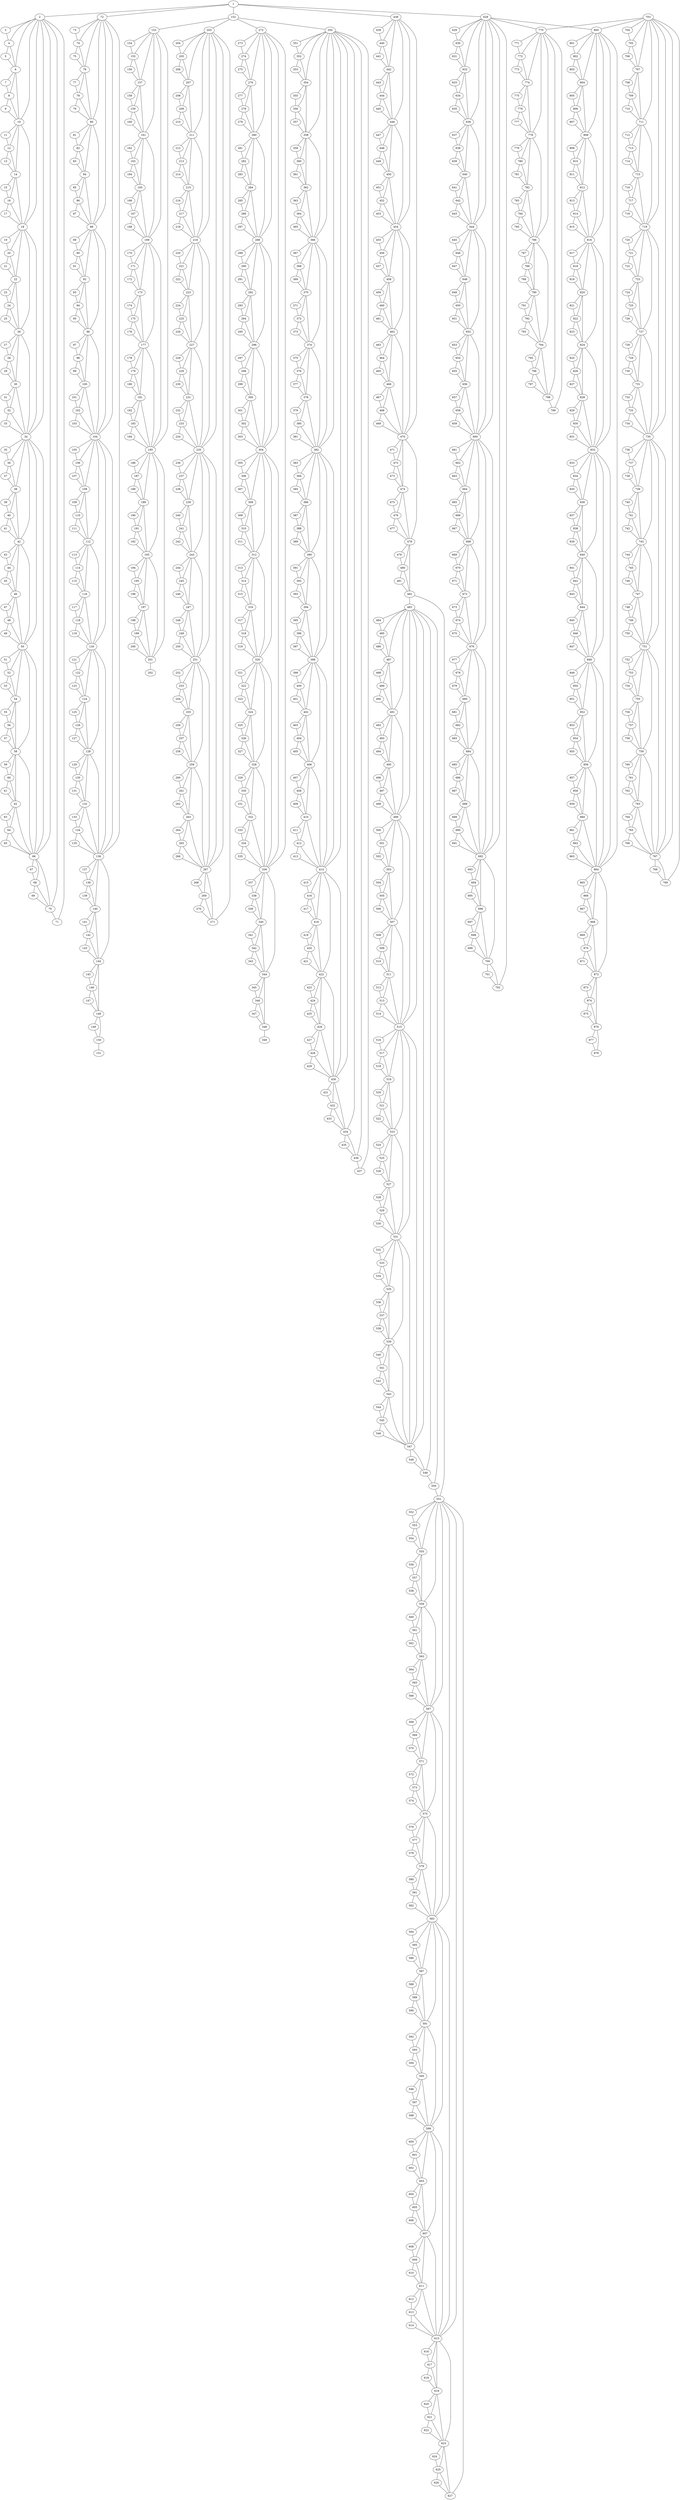 graph somegraph {
	1;
	2;
	3;
	4;
	5;
	6;
	7;
	8;
	9;
	10;
	11;
	12;
	13;
	14;
	15;
	16;
	17;
	18;
	19;
	20;
	21;
	22;
	23;
	24;
	25;
	26;
	27;
	28;
	29;
	30;
	31;
	32;
	33;
	34;
	35;
	36;
	37;
	38;
	39;
	40;
	41;
	42;
	43;
	44;
	45;
	46;
	47;
	48;
	49;
	50;
	51;
	52;
	53;
	54;
	55;
	56;
	57;
	58;
	59;
	60;
	61;
	62;
	63;
	64;
	65;
	66;
	67;
	68;
	69;
	70;
	71;
	72;
	73;
	74;
	75;
	76;
	77;
	78;
	79;
	80;
	81;
	82;
	83;
	84;
	85;
	86;
	87;
	88;
	89;
	90;
	91;
	92;
	93;
	94;
	95;
	96;
	97;
	98;
	99;
	100;
	101;
	102;
	103;
	104;
	105;
	106;
	107;
	108;
	109;
	110;
	111;
	112;
	113;
	114;
	115;
	116;
	117;
	118;
	119;
	120;
	121;
	122;
	123;
	124;
	125;
	126;
	127;
	128;
	129;
	130;
	131;
	132;
	133;
	134;
	135;
	136;
	137;
	138;
	139;
	140;
	141;
	142;
	143;
	144;
	145;
	146;
	147;
	148;
	149;
	150;
	151;
	152;
	153;
	154;
	155;
	156;
	157;
	158;
	159;
	160;
	161;
	162;
	163;
	164;
	165;
	166;
	167;
	168;
	169;
	170;
	171;
	172;
	173;
	174;
	175;
	176;
	177;
	178;
	179;
	180;
	181;
	182;
	183;
	184;
	185;
	186;
	187;
	188;
	189;
	190;
	191;
	192;
	193;
	194;
	195;
	196;
	197;
	198;
	199;
	200;
	201;
	202;
	203;
	204;
	205;
	206;
	207;
	208;
	209;
	210;
	211;
	212;
	213;
	214;
	215;
	216;
	217;
	218;
	219;
	220;
	221;
	222;
	223;
	224;
	225;
	226;
	227;
	228;
	229;
	230;
	231;
	232;
	233;
	234;
	235;
	236;
	237;
	238;
	239;
	240;
	241;
	242;
	243;
	244;
	245;
	246;
	247;
	248;
	249;
	250;
	251;
	252;
	253;
	254;
	255;
	256;
	257;
	258;
	259;
	260;
	261;
	262;
	263;
	264;
	265;
	266;
	267;
	268;
	269;
	270;
	271;
	272;
	273;
	274;
	275;
	276;
	277;
	278;
	279;
	280;
	281;
	282;
	283;
	284;
	285;
	286;
	287;
	288;
	289;
	290;
	291;
	292;
	293;
	294;
	295;
	296;
	297;
	298;
	299;
	300;
	301;
	302;
	303;
	304;
	305;
	306;
	307;
	308;
	309;
	310;
	311;
	312;
	313;
	314;
	315;
	316;
	317;
	318;
	319;
	320;
	321;
	322;
	323;
	324;
	325;
	326;
	327;
	328;
	329;
	330;
	331;
	332;
	333;
	334;
	335;
	336;
	337;
	338;
	339;
	340;
	341;
	342;
	343;
	344;
	345;
	346;
	347;
	348;
	349;
	350;
	351;
	352;
	353;
	354;
	355;
	356;
	357;
	358;
	359;
	360;
	361;
	362;
	363;
	364;
	365;
	366;
	367;
	368;
	369;
	370;
	371;
	372;
	373;
	374;
	375;
	376;
	377;
	378;
	379;
	380;
	381;
	382;
	383;
	384;
	385;
	386;
	387;
	388;
	389;
	390;
	391;
	392;
	393;
	394;
	395;
	396;
	397;
	398;
	399;
	400;
	401;
	402;
	403;
	404;
	405;
	406;
	407;
	408;
	409;
	410;
	411;
	412;
	413;
	414;
	415;
	416;
	417;
	418;
	419;
	420;
	421;
	422;
	423;
	424;
	425;
	426;
	427;
	428;
	429;
	430;
	431;
	432;
	433;
	434;
	435;
	436;
	437;
	438;
	439;
	440;
	441;
	442;
	443;
	444;
	445;
	446;
	447;
	448;
	449;
	450;
	451;
	452;
	453;
	454;
	455;
	456;
	457;
	458;
	459;
	460;
	461;
	462;
	463;
	464;
	465;
	466;
	467;
	468;
	469;
	470;
	471;
	472;
	473;
	474;
	475;
	476;
	477;
	478;
	479;
	480;
	481;
	482;
	483;
	484;
	485;
	486;
	487;
	488;
	489;
	490;
	491;
	492;
	493;
	494;
	495;
	496;
	497;
	498;
	499;
	500;
	501;
	502;
	503;
	504;
	505;
	506;
	507;
	508;
	509;
	510;
	511;
	512;
	513;
	514;
	515;
	516;
	517;
	518;
	519;
	520;
	521;
	522;
	523;
	524;
	525;
	526;
	527;
	528;
	529;
	530;
	531;
	532;
	533;
	534;
	535;
	536;
	537;
	538;
	539;
	540;
	541;
	542;
	543;
	544;
	545;
	546;
	547;
	548;
	549;
	550;
	551;
	552;
	553;
	554;
	555;
	556;
	557;
	558;
	559;
	560;
	561;
	562;
	563;
	564;
	565;
	566;
	567;
	568;
	569;
	570;
	571;
	572;
	573;
	574;
	575;
	576;
	577;
	578;
	579;
	580;
	581;
	582;
	583;
	584;
	585;
	586;
	587;
	588;
	589;
	590;
	591;
	592;
	593;
	594;
	595;
	596;
	597;
	598;
	599;
	600;
	601;
	602;
	603;
	604;
	605;
	606;
	607;
	608;
	609;
	610;
	611;
	612;
	613;
	614;
	615;
	616;
	617;
	618;
	619;
	620;
	621;
	622;
	623;
	624;
	625;
	626;
	627;
	628;
	629;
	630;
	631;
	632;
	633;
	634;
	635;
	636;
	637;
	638;
	639;
	640;
	641;
	642;
	643;
	644;
	645;
	646;
	647;
	648;
	649;
	650;
	651;
	652;
	653;
	654;
	655;
	656;
	657;
	658;
	659;
	660;
	661;
	662;
	663;
	664;
	665;
	666;
	667;
	668;
	669;
	670;
	671;
	672;
	673;
	674;
	675;
	676;
	677;
	678;
	679;
	680;
	681;
	682;
	683;
	684;
	685;
	686;
	687;
	688;
	689;
	690;
	691;
	692;
	693;
	694;
	695;
	696;
	697;
	698;
	699;
	700;
	701;
	702;
	703;
	704;
	705;
	706;
	707;
	708;
	709;
	710;
	711;
	712;
	713;
	714;
	715;
	716;
	717;
	718;
	719;
	720;
	721;
	722;
	723;
	724;
	725;
	726;
	727;
	728;
	729;
	730;
	731;
	732;
	733;
	734;
	735;
	736;
	737;
	738;
	739;
	740;
	741;
	742;
	743;
	744;
	745;
	746;
	747;
	748;
	749;
	750;
	751;
	752;
	753;
	754;
	755;
	756;
	757;
	758;
	759;
	760;
	761;
	762;
	763;
	764;
	765;
	766;
	767;
	768;
	769;
	770;
	771;
	772;
	773;
	774;
	775;
	776;
	777;
	778;
	779;
	780;
	781;
	782;
	783;
	784;
	785;
	786;
	787;
	788;
	789;
	790;
	791;
	792;
	793;
	794;
	795;
	796;
	797;
	798;
	799;
	800;
	801;
	802;
	803;
	804;
	805;
	806;
	807;
	808;
	809;
	810;
	811;
	812;
	813;
	814;
	815;
	816;
	817;
	818;
	819;
	820;
	821;
	822;
	823;
	824;
	825;
	826;
	827;
	828;
	829;
	830;
	831;
	832;
	833;
	834;
	835;
	836;
	837;
	838;
	839;
	840;
	841;
	842;
	843;
	844;
	845;
	846;
	847;
	848;
	849;
	850;
	851;
	852;
	853;
	854;
	855;
	856;
	857;
	858;
	859;
	860;
	861;
	862;
	863;
	864;
	865;
	866;
	867;
	868;
	869;
	870;
	871;
	872;
	873;
	874;
	875;
	876;
	877;
	878;

	1--2;
	1--72;
	1--152;
	1--438;
	1--628;
	2--66;
	2--34;
	2--18;
	2--10;
	2--6;
	2--4;
	2--70;
	2--3;
	2--71;
	3--4;
	4--6;
	4--5;
	5--6;
	6--10;
	6--8;
	6--7;
	7--8;
	8--10;
	8--9;
	9--10;
	10--18;
	10--14;
	10--12;
	10--11;
	11--12;
	12--14;
	12--13;
	13--14;
	14--18;
	14--16;
	14--15;
	15--16;
	16--18;
	16--17;
	17--18;
	18--34;
	18--26;
	18--22;
	18--20;
	18--19;
	19--20;
	20--22;
	20--21;
	21--22;
	22--26;
	22--24;
	22--23;
	23--24;
	24--26;
	24--25;
	25--26;
	26--34;
	26--30;
	26--28;
	26--27;
	27--28;
	28--30;
	28--29;
	29--30;
	30--34;
	30--32;
	30--31;
	31--32;
	32--34;
	32--33;
	33--34;
	34--66;
	34--50;
	34--42;
	34--38;
	34--36;
	34--35;
	35--36;
	36--38;
	36--37;
	37--38;
	38--42;
	38--40;
	38--39;
	39--40;
	40--42;
	40--41;
	41--42;
	42--50;
	42--46;
	42--44;
	42--43;
	43--44;
	44--46;
	44--45;
	45--46;
	46--50;
	46--48;
	46--47;
	47--48;
	48--50;
	48--49;
	49--50;
	50--66;
	50--58;
	50--54;
	50--52;
	50--51;
	51--52;
	52--54;
	52--53;
	53--54;
	54--58;
	54--56;
	54--55;
	55--56;
	56--58;
	56--57;
	57--58;
	58--66;
	58--62;
	58--60;
	58--59;
	59--60;
	60--62;
	60--61;
	61--62;
	62--66;
	62--64;
	62--63;
	63--64;
	64--66;
	64--65;
	65--66;
	66--70;
	66--68;
	66--67;
	67--68;
	68--70;
	68--69;
	69--70;
	70--71;
	72--73;
	72--74;
	72--76;
	72--80;
	72--88;
	72--104;
	72--136;
	73--74;
	74--75;
	74--76;
	75--76;
	76--77;
	76--78;
	76--80;
	77--78;
	78--79;
	78--80;
	79--80;
	80--81;
	80--82;
	80--84;
	80--88;
	81--82;
	82--83;
	82--84;
	83--84;
	84--85;
	84--86;
	84--88;
	85--86;
	86--87;
	86--88;
	87--88;
	88--89;
	88--90;
	88--92;
	88--96;
	88--104;
	89--90;
	90--91;
	90--92;
	91--92;
	92--93;
	92--94;
	92--96;
	93--94;
	94--95;
	94--96;
	95--96;
	96--97;
	96--98;
	96--100;
	96--104;
	97--98;
	98--99;
	98--100;
	99--100;
	100--101;
	100--102;
	100--104;
	101--102;
	102--103;
	102--104;
	103--104;
	104--105;
	104--106;
	104--108;
	104--112;
	104--120;
	104--136;
	105--106;
	106--107;
	106--108;
	107--108;
	108--109;
	108--110;
	108--112;
	109--110;
	110--111;
	110--112;
	111--112;
	112--113;
	112--114;
	112--116;
	112--120;
	113--114;
	114--115;
	114--116;
	115--116;
	116--117;
	116--118;
	116--120;
	117--118;
	118--119;
	118--120;
	119--120;
	120--121;
	120--122;
	120--124;
	120--128;
	120--136;
	121--122;
	122--123;
	122--124;
	123--124;
	124--125;
	124--126;
	124--128;
	125--126;
	126--127;
	126--128;
	127--128;
	128--129;
	128--130;
	128--132;
	128--136;
	129--130;
	130--131;
	130--132;
	131--132;
	132--133;
	132--134;
	132--136;
	133--134;
	134--135;
	134--136;
	135--136;
	136--137;
	136--138;
	136--140;
	136--144;
	137--138;
	138--139;
	138--140;
	139--140;
	140--141;
	140--142;
	140--144;
	141--142;
	142--143;
	142--144;
	143--144;
	144--145;
	144--146;
	144--148;
	145--146;
	146--147;
	146--148;
	147--148;
	148--149;
	148--150;
	149--150;
	150--151;
	152--153;
	152--203;
	152--272;
	152--350;
	153--185;
	153--169;
	153--161;
	153--157;
	153--155;
	153--154;
	154--155;
	155--157;
	155--156;
	156--157;
	157--161;
	157--159;
	157--158;
	158--159;
	159--161;
	159--160;
	160--161;
	161--169;
	161--165;
	161--163;
	161--162;
	162--163;
	163--165;
	163--164;
	164--165;
	165--169;
	165--167;
	165--166;
	166--167;
	167--169;
	167--168;
	168--169;
	169--185;
	169--177;
	169--173;
	169--171;
	169--170;
	170--171;
	171--173;
	171--172;
	172--173;
	173--177;
	173--175;
	173--174;
	174--175;
	175--177;
	175--176;
	176--177;
	177--185;
	177--181;
	177--179;
	177--178;
	178--179;
	179--181;
	179--180;
	180--181;
	181--185;
	181--183;
	181--182;
	182--183;
	183--185;
	183--184;
	184--185;
	185--201;
	185--193;
	185--189;
	185--187;
	185--186;
	186--187;
	187--189;
	187--188;
	188--189;
	189--193;
	189--191;
	189--190;
	190--191;
	191--193;
	191--192;
	192--193;
	193--201;
	193--197;
	193--195;
	193--194;
	194--195;
	195--197;
	195--196;
	196--197;
	197--201;
	197--199;
	197--198;
	198--199;
	199--201;
	199--200;
	200--201;
	201--202;
	203--204;
	203--271;
	203--205;
	203--207;
	203--211;
	203--219;
	203--235;
	203--267;
	204--205;
	205--206;
	205--207;
	206--207;
	207--208;
	207--209;
	207--211;
	208--209;
	209--210;
	209--211;
	210--211;
	211--212;
	211--213;
	211--215;
	211--219;
	212--213;
	213--214;
	213--215;
	214--215;
	215--216;
	215--217;
	215--219;
	216--217;
	217--218;
	217--219;
	218--219;
	219--220;
	219--221;
	219--223;
	219--227;
	219--235;
	220--221;
	221--222;
	221--223;
	222--223;
	223--224;
	223--225;
	223--227;
	224--225;
	225--226;
	225--227;
	226--227;
	227--228;
	227--229;
	227--231;
	227--235;
	228--229;
	229--230;
	229--231;
	230--231;
	231--232;
	231--233;
	231--235;
	232--233;
	233--234;
	233--235;
	234--235;
	235--236;
	235--237;
	235--239;
	235--243;
	235--251;
	235--267;
	236--237;
	237--238;
	237--239;
	238--239;
	239--240;
	239--241;
	239--243;
	240--241;
	241--242;
	241--243;
	242--243;
	243--244;
	243--245;
	243--247;
	243--251;
	244--245;
	245--246;
	245--247;
	246--247;
	247--248;
	247--249;
	247--251;
	248--249;
	249--250;
	249--251;
	250--251;
	251--252;
	251--253;
	251--255;
	251--259;
	251--267;
	252--253;
	253--254;
	253--255;
	254--255;
	255--256;
	255--257;
	255--259;
	256--257;
	257--258;
	257--259;
	258--259;
	259--260;
	259--261;
	259--263;
	259--267;
	260--261;
	261--262;
	261--263;
	262--263;
	263--264;
	263--265;
	263--267;
	264--265;
	265--266;
	265--267;
	266--267;
	267--268;
	267--269;
	267--271;
	268--269;
	269--270;
	269--271;
	270--271;
	272--336;
	272--304;
	272--288;
	272--280;
	272--276;
	272--274;
	272--273;
	273--274;
	274--276;
	274--275;
	275--276;
	276--280;
	276--278;
	276--277;
	277--278;
	278--280;
	278--279;
	279--280;
	280--288;
	280--284;
	280--282;
	280--281;
	281--282;
	282--284;
	282--283;
	283--284;
	284--288;
	284--286;
	284--285;
	285--286;
	286--288;
	286--287;
	287--288;
	288--304;
	288--296;
	288--292;
	288--290;
	288--289;
	289--290;
	290--292;
	290--291;
	291--292;
	292--296;
	292--294;
	292--293;
	293--294;
	294--296;
	294--295;
	295--296;
	296--304;
	296--300;
	296--298;
	296--297;
	297--298;
	298--300;
	298--299;
	299--300;
	300--304;
	300--302;
	300--301;
	301--302;
	302--304;
	302--303;
	303--304;
	304--336;
	304--320;
	304--312;
	304--308;
	304--306;
	304--305;
	305--306;
	306--308;
	306--307;
	307--308;
	308--312;
	308--310;
	308--309;
	309--310;
	310--312;
	310--311;
	311--312;
	312--320;
	312--316;
	312--314;
	312--313;
	313--314;
	314--316;
	314--315;
	315--316;
	316--320;
	316--318;
	316--317;
	317--318;
	318--320;
	318--319;
	319--320;
	320--336;
	320--328;
	320--324;
	320--322;
	320--321;
	321--322;
	322--324;
	322--323;
	323--324;
	324--328;
	324--326;
	324--325;
	325--326;
	326--328;
	326--327;
	327--328;
	328--336;
	328--332;
	328--330;
	328--329;
	329--330;
	330--332;
	330--331;
	331--332;
	332--336;
	332--334;
	332--333;
	333--334;
	334--336;
	334--335;
	335--336;
	336--344;
	336--340;
	336--338;
	336--337;
	337--338;
	338--340;
	338--339;
	339--340;
	340--344;
	340--342;
	340--341;
	341--342;
	342--344;
	342--343;
	343--344;
	344--348;
	344--346;
	344--345;
	345--346;
	346--348;
	346--347;
	347--348;
	348--349;
	350--351;
	350--437;
	350--352;
	350--436;
	350--354;
	350--434;
	350--358;
	350--430;
	350--366;
	350--382;
	350--414;
	351--352;
	352--353;
	352--354;
	353--354;
	354--355;
	354--356;
	354--358;
	355--356;
	356--357;
	356--358;
	357--358;
	358--359;
	358--360;
	358--362;
	358--366;
	359--360;
	360--361;
	360--362;
	361--362;
	362--363;
	362--364;
	362--366;
	363--364;
	364--365;
	364--366;
	365--366;
	366--367;
	366--368;
	366--370;
	366--374;
	366--382;
	367--368;
	368--369;
	368--370;
	369--370;
	370--371;
	370--372;
	370--374;
	371--372;
	372--373;
	372--374;
	373--374;
	374--375;
	374--376;
	374--378;
	374--382;
	375--376;
	376--377;
	376--378;
	377--378;
	378--379;
	378--380;
	378--382;
	379--380;
	380--381;
	380--382;
	381--382;
	382--383;
	382--384;
	382--386;
	382--390;
	382--398;
	382--414;
	383--384;
	384--385;
	384--386;
	385--386;
	386--387;
	386--388;
	386--390;
	387--388;
	388--389;
	388--390;
	389--390;
	390--391;
	390--392;
	390--394;
	390--398;
	391--392;
	392--393;
	392--394;
	393--394;
	394--395;
	394--396;
	394--398;
	395--396;
	396--397;
	396--398;
	397--398;
	398--399;
	398--400;
	398--402;
	398--406;
	398--414;
	399--400;
	400--401;
	400--402;
	401--402;
	402--403;
	402--404;
	402--406;
	403--404;
	404--405;
	404--406;
	405--406;
	406--407;
	406--408;
	406--410;
	406--414;
	407--408;
	408--409;
	408--410;
	409--410;
	410--411;
	410--412;
	410--414;
	411--412;
	412--413;
	412--414;
	413--414;
	414--415;
	414--416;
	414--418;
	414--422;
	414--430;
	415--416;
	416--417;
	416--418;
	417--418;
	418--419;
	418--420;
	418--422;
	419--420;
	420--421;
	420--422;
	421--422;
	422--423;
	422--424;
	422--426;
	422--430;
	423--424;
	424--425;
	424--426;
	425--426;
	426--427;
	426--428;
	426--430;
	427--428;
	428--429;
	428--430;
	429--430;
	430--431;
	430--432;
	430--434;
	431--432;
	432--433;
	432--434;
	433--434;
	434--435;
	434--436;
	435--436;
	436--437;
	438--470;
	438--454;
	438--446;
	438--442;
	438--440;
	438--439;
	439--440;
	440--442;
	440--441;
	441--442;
	442--446;
	442--444;
	442--443;
	443--444;
	444--446;
	444--445;
	445--446;
	446--454;
	446--450;
	446--448;
	446--447;
	447--448;
	448--450;
	448--449;
	449--450;
	450--454;
	450--452;
	450--451;
	451--452;
	452--454;
	452--453;
	453--454;
	454--470;
	454--462;
	454--458;
	454--456;
	454--455;
	455--456;
	456--458;
	456--457;
	457--458;
	458--462;
	458--460;
	458--459;
	459--460;
	460--462;
	460--461;
	461--462;
	462--470;
	462--466;
	462--464;
	462--463;
	463--464;
	464--466;
	464--465;
	465--466;
	466--470;
	466--468;
	466--467;
	467--468;
	468--470;
	468--469;
	469--470;
	470--478;
	470--474;
	470--472;
	470--471;
	471--472;
	472--474;
	472--473;
	473--474;
	474--478;
	474--476;
	474--475;
	475--476;
	476--478;
	476--477;
	477--478;
	478--482;
	478--480;
	478--479;
	479--480;
	480--482;
	480--481;
	481--482;
	482--483;
	482--551;
	483--547;
	483--515;
	483--499;
	483--491;
	483--487;
	483--485;
	483--549;
	483--484;
	483--550;
	484--485;
	485--487;
	485--486;
	486--487;
	487--491;
	487--489;
	487--488;
	488--489;
	489--491;
	489--490;
	490--491;
	491--499;
	491--495;
	491--493;
	491--492;
	492--493;
	493--495;
	493--494;
	494--495;
	495--499;
	495--497;
	495--496;
	496--497;
	497--499;
	497--498;
	498--499;
	499--515;
	499--507;
	499--503;
	499--501;
	499--500;
	500--501;
	501--503;
	501--502;
	502--503;
	503--507;
	503--505;
	503--504;
	504--505;
	505--507;
	505--506;
	506--507;
	507--515;
	507--511;
	507--509;
	507--508;
	508--509;
	509--511;
	509--510;
	510--511;
	511--515;
	511--513;
	511--512;
	512--513;
	513--515;
	513--514;
	514--515;
	515--547;
	515--531;
	515--523;
	515--519;
	515--517;
	515--516;
	516--517;
	517--519;
	517--518;
	518--519;
	519--523;
	519--521;
	519--520;
	520--521;
	521--523;
	521--522;
	522--523;
	523--531;
	523--527;
	523--525;
	523--524;
	524--525;
	525--527;
	525--526;
	526--527;
	527--531;
	527--529;
	527--528;
	528--529;
	529--531;
	529--530;
	530--531;
	531--547;
	531--539;
	531--535;
	531--533;
	531--532;
	532--533;
	533--535;
	533--534;
	534--535;
	535--539;
	535--537;
	535--536;
	536--537;
	537--539;
	537--538;
	538--539;
	539--547;
	539--543;
	539--541;
	539--540;
	540--541;
	541--543;
	541--542;
	542--543;
	543--547;
	543--545;
	543--544;
	544--545;
	545--547;
	545--546;
	546--547;
	547--549;
	547--548;
	548--549;
	549--550;
	550--551;
	551--615;
	551--583;
	551--567;
	551--559;
	551--555;
	551--553;
	551--552;
	551--627;
	552--553;
	553--555;
	553--554;
	554--555;
	555--559;
	555--557;
	555--556;
	556--557;
	557--559;
	557--558;
	558--559;
	559--567;
	559--563;
	559--561;
	559--560;
	560--561;
	561--563;
	561--562;
	562--563;
	563--567;
	563--565;
	563--564;
	564--565;
	565--567;
	565--566;
	566--567;
	567--583;
	567--575;
	567--571;
	567--569;
	567--568;
	568--569;
	569--571;
	569--570;
	570--571;
	571--575;
	571--573;
	571--572;
	572--573;
	573--575;
	573--574;
	574--575;
	575--583;
	575--579;
	575--577;
	575--576;
	576--577;
	577--579;
	577--578;
	578--579;
	579--583;
	579--581;
	579--580;
	580--581;
	581--583;
	581--582;
	582--583;
	583--615;
	583--599;
	583--591;
	583--587;
	583--585;
	583--584;
	584--585;
	585--587;
	585--586;
	586--587;
	587--591;
	587--589;
	587--588;
	588--589;
	589--591;
	589--590;
	590--591;
	591--599;
	591--595;
	591--593;
	591--592;
	592--593;
	593--595;
	593--594;
	594--595;
	595--599;
	595--597;
	595--596;
	596--597;
	597--599;
	597--598;
	598--599;
	599--615;
	599--607;
	599--603;
	599--601;
	599--600;
	600--601;
	601--603;
	601--602;
	602--603;
	603--607;
	603--605;
	603--604;
	604--605;
	605--607;
	605--606;
	606--607;
	607--615;
	607--611;
	607--609;
	607--608;
	608--609;
	609--611;
	609--610;
	610--611;
	611--615;
	611--613;
	611--612;
	612--613;
	613--615;
	613--614;
	614--615;
	615--623;
	615--619;
	615--617;
	615--616;
	616--617;
	617--619;
	617--618;
	618--619;
	619--623;
	619--621;
	619--620;
	620--621;
	621--623;
	621--622;
	622--623;
	623--627;
	623--625;
	623--624;
	624--625;
	625--627;
	625--626;
	626--627;
	628--692;
	628--660;
	628--644;
	628--636;
	628--632;
	628--630;
	628--629;
	628--702;
	628--770;
	628--800;
	629--630;
	630--632;
	630--631;
	631--632;
	632--636;
	632--634;
	632--633;
	633--634;
	634--636;
	634--635;
	635--636;
	636--644;
	636--640;
	636--638;
	636--637;
	637--638;
	638--640;
	638--639;
	639--640;
	640--644;
	640--642;
	640--641;
	641--642;
	642--644;
	642--643;
	643--644;
	644--660;
	644--652;
	644--648;
	644--646;
	644--645;
	645--646;
	646--648;
	646--647;
	647--648;
	648--652;
	648--650;
	648--649;
	649--650;
	650--652;
	650--651;
	651--652;
	652--660;
	652--656;
	652--654;
	652--653;
	653--654;
	654--656;
	654--655;
	655--656;
	656--660;
	656--658;
	656--657;
	657--658;
	658--660;
	658--659;
	659--660;
	660--692;
	660--676;
	660--668;
	660--664;
	660--662;
	660--661;
	661--662;
	662--664;
	662--663;
	663--664;
	664--668;
	664--666;
	664--665;
	665--666;
	666--668;
	666--667;
	667--668;
	668--676;
	668--672;
	668--670;
	668--669;
	669--670;
	670--672;
	670--671;
	671--672;
	672--676;
	672--674;
	672--673;
	673--674;
	674--676;
	674--675;
	675--676;
	676--692;
	676--684;
	676--680;
	676--678;
	676--677;
	677--678;
	678--680;
	678--679;
	679--680;
	680--684;
	680--682;
	680--681;
	681--682;
	682--684;
	682--683;
	683--684;
	684--692;
	684--688;
	684--686;
	684--685;
	685--686;
	686--688;
	686--687;
	687--688;
	688--692;
	688--690;
	688--689;
	689--690;
	690--692;
	690--691;
	691--692;
	692--700;
	692--696;
	692--694;
	692--693;
	693--694;
	694--696;
	694--695;
	695--696;
	696--700;
	696--698;
	696--697;
	697--698;
	698--700;
	698--699;
	699--700;
	700--702;
	700--701;
	701--702;
	703--767;
	703--735;
	703--719;
	703--711;
	703--707;
	703--705;
	703--704;
	703--769;
	703--770;
	703--800;
	704--705;
	705--707;
	705--706;
	706--707;
	707--711;
	707--709;
	707--708;
	708--709;
	709--711;
	709--710;
	710--711;
	711--719;
	711--715;
	711--713;
	711--712;
	712--713;
	713--715;
	713--714;
	714--715;
	715--719;
	715--717;
	715--716;
	716--717;
	717--719;
	717--718;
	718--719;
	719--735;
	719--727;
	719--723;
	719--721;
	719--720;
	720--721;
	721--723;
	721--722;
	722--723;
	723--727;
	723--725;
	723--724;
	724--725;
	725--727;
	725--726;
	726--727;
	727--735;
	727--731;
	727--729;
	727--728;
	728--729;
	729--731;
	729--730;
	730--731;
	731--735;
	731--733;
	731--732;
	732--733;
	733--735;
	733--734;
	734--735;
	735--767;
	735--751;
	735--743;
	735--739;
	735--737;
	735--736;
	736--737;
	737--739;
	737--738;
	738--739;
	739--743;
	739--741;
	739--740;
	740--741;
	741--743;
	741--742;
	742--743;
	743--751;
	743--747;
	743--745;
	743--744;
	744--745;
	745--747;
	745--746;
	746--747;
	747--751;
	747--749;
	747--748;
	748--749;
	749--751;
	749--750;
	750--751;
	751--767;
	751--759;
	751--755;
	751--753;
	751--752;
	752--753;
	753--755;
	753--754;
	754--755;
	755--759;
	755--757;
	755--756;
	756--757;
	757--759;
	757--758;
	758--759;
	759--767;
	759--763;
	759--761;
	759--760;
	760--761;
	761--763;
	761--762;
	762--763;
	763--767;
	763--765;
	763--764;
	764--765;
	765--767;
	765--766;
	766--767;
	767--769;
	767--768;
	768--769;
	770--771;
	770--799;
	770--772;
	770--798;
	770--774;
	770--778;
	770--786;
	771--772;
	772--773;
	772--774;
	773--774;
	774--775;
	774--776;
	774--778;
	775--776;
	776--777;
	776--778;
	777--778;
	778--779;
	778--780;
	778--782;
	778--786;
	779--780;
	780--781;
	780--782;
	781--782;
	782--783;
	782--784;
	782--786;
	783--784;
	784--785;
	784--786;
	785--786;
	786--787;
	786--788;
	786--790;
	786--794;
	787--788;
	788--789;
	788--790;
	789--790;
	790--791;
	790--792;
	790--794;
	791--792;
	792--793;
	792--794;
	793--794;
	794--795;
	794--796;
	794--798;
	795--796;
	796--797;
	796--798;
	797--798;
	798--799;
	800--864;
	800--832;
	800--816;
	800--808;
	800--804;
	800--802;
	800--801;
	801--802;
	802--804;
	802--803;
	803--804;
	804--808;
	804--806;
	804--805;
	805--806;
	806--808;
	806--807;
	807--808;
	808--816;
	808--812;
	808--810;
	808--809;
	809--810;
	810--812;
	810--811;
	811--812;
	812--816;
	812--814;
	812--813;
	813--814;
	814--816;
	814--815;
	815--816;
	816--832;
	816--824;
	816--820;
	816--818;
	816--817;
	817--818;
	818--820;
	818--819;
	819--820;
	820--824;
	820--822;
	820--821;
	821--822;
	822--824;
	822--823;
	823--824;
	824--832;
	824--828;
	824--826;
	824--825;
	825--826;
	826--828;
	826--827;
	827--828;
	828--832;
	828--830;
	828--829;
	829--830;
	830--832;
	830--831;
	831--832;
	832--864;
	832--848;
	832--840;
	832--836;
	832--834;
	832--833;
	833--834;
	834--836;
	834--835;
	835--836;
	836--840;
	836--838;
	836--837;
	837--838;
	838--840;
	838--839;
	839--840;
	840--848;
	840--844;
	840--842;
	840--841;
	841--842;
	842--844;
	842--843;
	843--844;
	844--848;
	844--846;
	844--845;
	845--846;
	846--848;
	846--847;
	847--848;
	848--864;
	848--856;
	848--852;
	848--850;
	848--849;
	849--850;
	850--852;
	850--851;
	851--852;
	852--856;
	852--854;
	852--853;
	853--854;
	854--856;
	854--855;
	855--856;
	856--864;
	856--860;
	856--858;
	856--857;
	857--858;
	858--860;
	858--859;
	859--860;
	860--864;
	860--862;
	860--861;
	861--862;
	862--864;
	862--863;
	863--864;
	864--872;
	864--868;
	864--866;
	864--865;
	865--866;
	866--868;
	866--867;
	867--868;
	868--872;
	868--870;
	868--869;
	869--870;
	870--872;
	870--871;
	871--872;
	872--876;
	872--874;
	872--873;
	873--874;
	874--876;
	874--875;
	875--876;
	876--878;
	876--877;
	877--878;

}